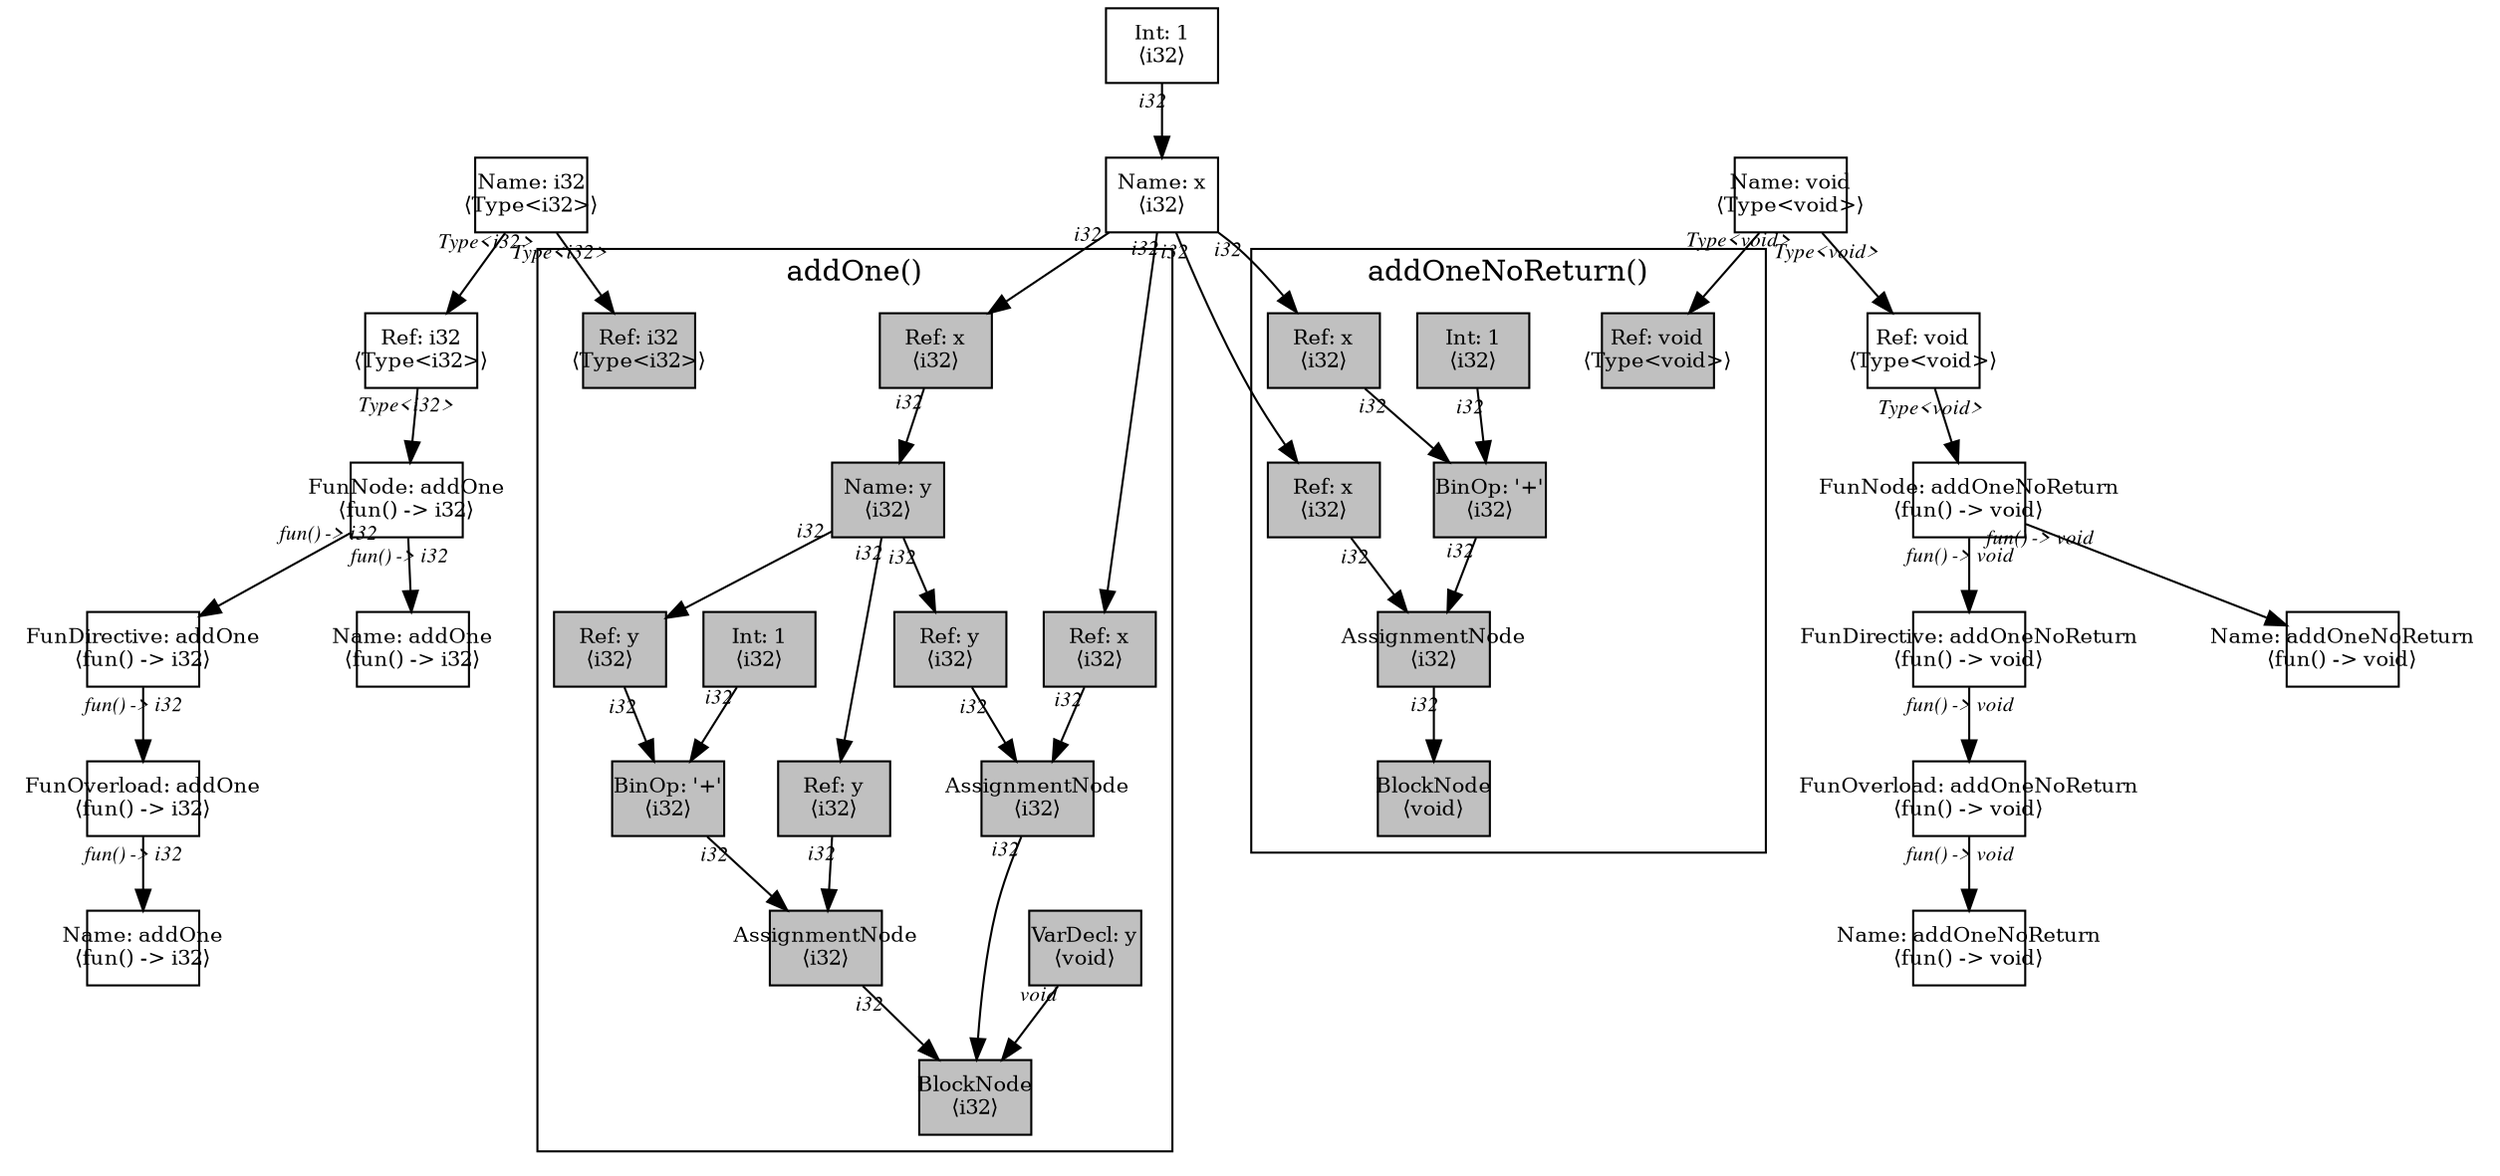 digraph Document {
  node [shape=box,fixedsize=shape fontsize=10]
  1 [label="Name: i32\n⟨Type<i32>⟩", fillcolor=grey];
  2 [label="Name: void\n⟨Type<void>⟩", fillcolor=grey];
  3 [label="Name: x\n⟨i32⟩", fillcolor=grey];
  4 [label="Int: 1\n⟨i32⟩", fillcolor=grey];
  5 [label="FunOverload: addOne\n⟨fun() -> i32⟩", fillcolor=grey];
  6 [label="FunDirective: addOne\n⟨fun() -> i32⟩", fillcolor=grey];
  7 [label="FunNode: addOne\n⟨fun() -> i32⟩", fillcolor=grey];
  8 [label="Ref: i32\n⟨Type<i32>⟩", fillcolor=grey];
  9 [label="Name: addOne\n⟨fun() -> i32⟩", fillcolor=grey];
  10 [label="Name: addOne\n⟨fun() -> i32⟩", fillcolor=grey];
  11 [label="FunOverload: addOneNoReturn\n⟨fun() -> void⟩", fillcolor=grey];
  12 [label="FunDirective: addOneNoReturn\n⟨fun() -> void⟩", fillcolor=grey];
  13 [label="FunNode: addOneNoReturn\n⟨fun() -> void⟩", fillcolor=grey];
  14 [label="Ref: void\n⟨Type<void>⟩", fillcolor=grey];
  15 [label="Name: addOneNoReturn\n⟨fun() -> void⟩", fillcolor=grey];
  16 [label="Name: addOneNoReturn\n⟨fun() -> void⟩", fillcolor=grey];
  subgraph cluster0 {
    node [style=filled, fillcolor=grey];
    17 [label="BlockNode\n⟨i32⟩", fillcolor=grey];
    18 [label="VarDecl: y\n⟨void⟩", fillcolor=grey];
    19 [label="Name: y\n⟨i32⟩", fillcolor=grey];
    20 [label="Ref: x\n⟨i32⟩", fillcolor=grey];
    21 [label="AssignmentNode\n⟨i32⟩", fillcolor=grey];
    22 [label="Ref: y\n⟨i32⟩", fillcolor=grey];
    23 [label="BinOp: '+'\n⟨i32⟩", fillcolor=grey];
    24 [label="Ref: y\n⟨i32⟩", fillcolor=grey];
    25 [label="Int: 1\n⟨i32⟩", fillcolor=grey];
    26 [label="AssignmentNode\n⟨i32⟩", fillcolor=grey];
    27 [label="Ref: x\n⟨i32⟩", fillcolor=grey];
    28 [label="Ref: y\n⟨i32⟩", fillcolor=grey];
    29 [label="Ref: i32\n⟨Type<i32>⟩", fillcolor=grey];
    18 -> 17[taillabel="void" labeldistance="1" fontname="times  italic" fontsize = 10 color="black" ];
    19 -> 22[taillabel="i32" labeldistance="1" fontname="times  italic" fontsize = 10 color="black" ];
    19 -> 24[taillabel="i32" labeldistance="1" fontname="times  italic" fontsize = 10 color="black" ];
    19 -> 28[taillabel="i32" labeldistance="1" fontname="times  italic" fontsize = 10 color="black" ];
    20 -> 19[taillabel="i32" labeldistance="1" fontname="times  italic" fontsize = 10 color="black" ];
    21 -> 17[taillabel="i32" labeldistance="1" fontname="times  italic" fontsize = 10 color="black" ];
    22 -> 21[taillabel="i32" labeldistance="1" fontname="times  italic" fontsize = 10 color="black" ];
    23 -> 21[taillabel="i32" labeldistance="1" fontname="times  italic" fontsize = 10 color="black" ];
    24 -> 23[taillabel="i32" labeldistance="1" fontname="times  italic" fontsize = 10 color="black" ];
    25 -> 23[taillabel="i32" labeldistance="1" fontname="times  italic" fontsize = 10 color="black" ];
    26 -> 17[taillabel="i32" labeldistance="1" fontname="times  italic" fontsize = 10 color="black" ];
    27 -> 26[taillabel="i32" labeldistance="1" fontname="times  italic" fontsize = 10 color="black" ];
    28 -> 26[taillabel="i32" labeldistance="1" fontname="times  italic" fontsize = 10 color="black" ];
  label = "addOne()";
}
  subgraph cluster1 {
    node [style=filled, fillcolor=grey];
    30 [label="BlockNode\n⟨void⟩", fillcolor=grey];
    31 [label="AssignmentNode\n⟨i32⟩", fillcolor=grey];
    32 [label="Ref: x\n⟨i32⟩", fillcolor=grey];
    33 [label="BinOp: '+'\n⟨i32⟩", fillcolor=grey];
    34 [label="Ref: x\n⟨i32⟩", fillcolor=grey];
    35 [label="Int: 1\n⟨i32⟩", fillcolor=grey];
    36 [label="Ref: void\n⟨Type<void>⟩", fillcolor=grey];
    31 -> 30[taillabel="i32" labeldistance="1" fontname="times  italic" fontsize = 10 color="black" ];
    32 -> 31[taillabel="i32" labeldistance="1" fontname="times  italic" fontsize = 10 color="black" ];
    33 -> 31[taillabel="i32" labeldistance="1" fontname="times  italic" fontsize = 10 color="black" ];
    34 -> 33[taillabel="i32" labeldistance="1" fontname="times  italic" fontsize = 10 color="black" ];
    35 -> 33[taillabel="i32" labeldistance="1" fontname="times  italic" fontsize = 10 color="black" ];
  label = "addOneNoReturn()";
}
  1 -> 8[taillabel="Type<i32>" labeldistance="1" fontname="times  italic" fontsize = 10 color="black" ];
  1 -> 29[taillabel="Type<i32>" labeldistance="1" fontname="times  italic" fontsize = 10 color="black" ];
  2 -> 14[taillabel="Type<void>" labeldistance="1" fontname="times  italic" fontsize = 10 color="black" ];
  2 -> 36[taillabel="Type<void>" labeldistance="1" fontname="times  italic" fontsize = 10 color="black" ];
  3 -> 20[taillabel="i32" labeldistance="1" fontname="times  italic" fontsize = 10 color="black" ];
  3 -> 27[taillabel="i32" labeldistance="1" fontname="times  italic" fontsize = 10 color="black" ];
  3 -> 32[taillabel="i32" labeldistance="1" fontname="times  italic" fontsize = 10 color="black" ];
  3 -> 34[taillabel="i32" labeldistance="1" fontname="times  italic" fontsize = 10 color="black" ];
  4 -> 3[taillabel="i32" labeldistance="1" fontname="times  italic" fontsize = 10 color="black" ];
  5 -> 10[taillabel="fun() -> i32" labeldistance="1" fontname="times  italic" fontsize = 10 color="black" ];
  6 -> 5[taillabel="fun() -> i32" labeldistance="1" fontname="times  italic" fontsize = 10 color="black" ];
  7 -> 9[taillabel="fun() -> i32" labeldistance="1" fontname="times  italic" fontsize = 10 color="black" ];
  7 -> 6[taillabel="fun() -> i32" labeldistance="1" fontname="times  italic" fontsize = 10 color="black" ];
  8 -> 7[taillabel="Type<i32>" labeldistance="1" fontname="times  italic" fontsize = 10 color="black" ];
  11 -> 16[taillabel="fun() -> void" labeldistance="1" fontname="times  italic" fontsize = 10 color="black" ];
  12 -> 11[taillabel="fun() -> void" labeldistance="1" fontname="times  italic" fontsize = 10 color="black" ];
  13 -> 15[taillabel="fun() -> void" labeldistance="1" fontname="times  italic" fontsize = 10 color="black" ];
  13 -> 12[taillabel="fun() -> void" labeldistance="1" fontname="times  italic" fontsize = 10 color="black" ];
  14 -> 13[taillabel="Type<void>" labeldistance="1" fontname="times  italic" fontsize = 10 color="black" ];
  label="";
}
